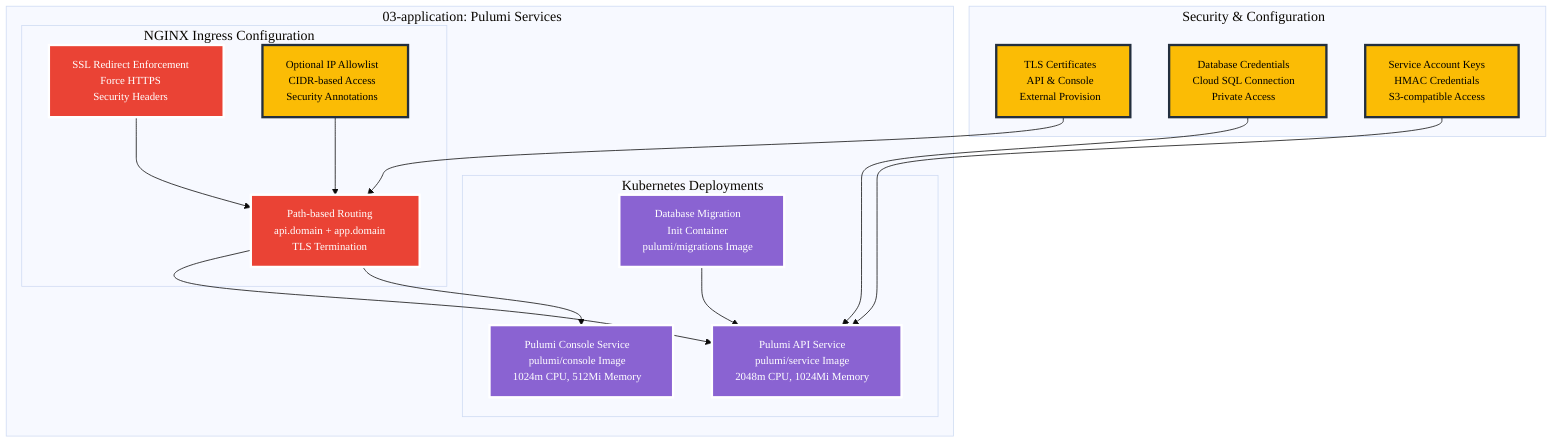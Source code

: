 %%{init: {'theme':'base', 'themeVariables': {'fontSize': '18px', 'fontFamily': 'Arial, sans-serif'}}}%%
graph TD
    classDef pulumi fill:#8A63D2,stroke:#FFFFFF,stroke-width:3px,color:#FFFFFF,font-size:14px
    classDef security fill:#FBBC05,stroke:#232F3E,stroke-width:3px,color:#000000,font-size:14px
    classDef network fill:#EA4335,stroke:#FFFFFF,stroke-width:3px,color:#FFFFFF,font-size:14px
    
    subgraph APP["03-application: Pulumi Services"]
        subgraph APPS["Kubernetes Deployments"]
            API_SVC[Pulumi API Service<br/>pulumi/service Image<br/>2048m CPU, 1024Mi Memory]:::pulumi
            CONSOLE_SVC[Pulumi Console Service<br/>pulumi/console Image<br/>1024m CPU, 512Mi Memory]:::pulumi
            MIGRATION[Database Migration<br/>Init Container<br/>pulumi/migrations Image]:::pulumi
        end
        
        subgraph INGRESS["NGINX Ingress Configuration"]
            SSL_REDIRECT[SSL Redirect Enforcement<br/>Force HTTPS<br/>Security Headers]:::network
            INGRESS_RULES[Path-based Routing<br/>api.domain + app.domain<br/>TLS Termination]:::network
            IP_ALLOWLIST[Optional IP Allowlist<br/>CIDR-based Access<br/>Security Annotations]:::security
        end
    end
    
    subgraph SEC["Security & Configuration"]
        TLS_CERTS[TLS Certificates<br/>API & Console<br/>External Provision]:::security
        DB_CREDS[Database Credentials<br/>Cloud SQL Connection<br/>Private Access]:::security
        STORAGE_KEYS[Service Account Keys<br/>HMAC Credentials<br/>S3-compatible Access]:::security
    end
    
    TLS_CERTS --> INGRESS_RULES
    INGRESS_RULES --> API_SVC
    INGRESS_RULES --> CONSOLE_SVC
    SSL_REDIRECT --> INGRESS_RULES
    IP_ALLOWLIST --> INGRESS_RULES
    
    DB_CREDS --> API_SVC
    STORAGE_KEYS --> API_SVC
    MIGRATION --> API_SVC